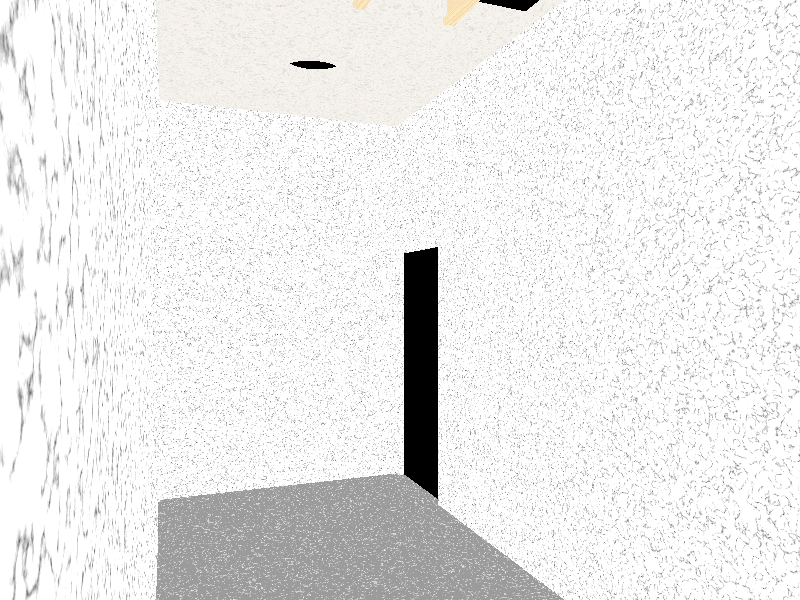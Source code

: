 /*
 A modular mind palace that can be expanded forever

 Author   :  Nguyen Anh Quan - naquan2112@gmail.com
 Created  :  2016-10-21
*/

#include "colors.inc"
#include "textures.inc"
#include "stones.inc"
#include "woods.inc"

global_settings {
    radiosity {
      pretrace_start 0.08
      pretrace_end   0.01
      count 150
      nearest_count 10
      error_bound 0.5
      recursion_limit 3
      low_error_factor 0.5
      gray_threshold 0.0
      minimum_reuse 0.005
      maximum_reuse 0.2
      brightness 3
      adc_bailout 0.005
    }
  }

// sun like, in south west position
light_source {
  <0, 1000, 0>
  color White
  parallel
  point_at<100, 800, 100> 
}

#declare TileNormal = normal
{ gradient x 2 // Double the strength because of the averaging
  slope_map
  { [0 <0, 1>] // 0 height, strong slope up
    [.05 <1, 0>] // maximum height, horizontal
    [.95 <1, 0>] // maximum height, horizontal
    [1 <0, -1>] // 0 height, strong slope down
  }
}

#macro MakeModule(posVec, iRot, iFrontDoor, iBackDoor, iLeftDoor, iRightDoor)
  //Make a 2x5x3 module with roof window and doors
  union {
    // the floor
    box {
      <0, -1, 0>
      <20, 0, 50>
      texture {
        T_Grnt19
      }
      normal { 
        average normal_map {
          [1 TileNormal]
          [1 TileNormal rotate y*90]
        }
      }
    }
    // the ceiling
    difference {
      box {
        <0, 30, 0>
        <20, 31, 50>
      }
      box {
        <0.5, 25, 10.5>
        <19.5, 35, 29.5>
      }
      cylinder {
        <10, 25, 40>,     // Center of one end
        <10, 35, 40>,     // Center of other end
        2            // Radius
      }
      texture {
        T_Grnt16
      }
    }
    union {
      #declare step=0;
      #while (step < 3)
        box {
          <4.7+5*step, 29.7, 10>
          <5.3+5*step, 30.7, 30>
        }
        box {
          <0, 29.7, 14.7+5*step>
          <20, 30.7, 15.3+5*step>
        }
        #declare step = step + 1;
      #end
      texture {
        T_Wood10
      }
    }
    union {
      // front wall
      difference {
        box {
          <0, 0, 0>
          <20, 30, 0.5>
        }
        box {
          <iFrontDoor*10-9, -1, -5>
          <iFrontDoor*10-1, 19, 5>
        }
      }
      // back wall
      difference {
        box {
          <0, 0, 49.5>
          <20, 30, 50>
        }
        box {
          <iBackDoor*10-9, -1, 45>
          <iBackDoor*10-1, 19, 55>
        }
      }
      // left wall
      difference {
        box {
          <0, 0, 0>
          <0.5, 30, 50>
        }
        box {
          <-5, -1, iLeftDoor*10-9>
          <5, 19, iLeftDoor*10-1>
        }
      }
      // right wall
      difference {
        box {
          <19.5, 0, 0>
          <20, 30, 50>
        }
        box {
          <15, -1, iRightDoor*10-9>
          <25, 19, iRightDoor*10-1>
        }
      }
      texture {
        T_Grnt20
      }
    }
  }
#end

// sample camera
camera {
  location <1, 15, 1>
  look_at <20, 15, 50>
}
// sample module
MakeModule(<0,0,0>, 0, 0, 0, 5, 5)
